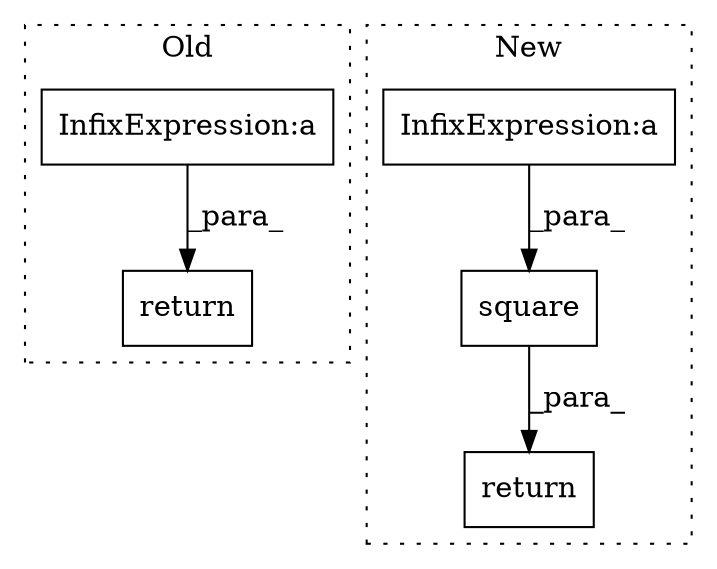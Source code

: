 digraph G {
subgraph cluster0 {
1 [label="return" a="41" s="4808" l="7" shape="box"];
3 [label="InfixExpression:a" a="27" s="4706" l="3" shape="box"];
label = "Old";
style="dotted";
}
subgraph cluster1 {
2 [label="square" a="32" s="4719,4740" l="7,1" shape="box"];
4 [label="InfixExpression:a" a="27" s="4733" l="3" shape="box"];
5 [label="return" a="41" s="4984" l="7" shape="box"];
label = "New";
style="dotted";
}
2 -> 5 [label="_para_"];
3 -> 1 [label="_para_"];
4 -> 2 [label="_para_"];
}